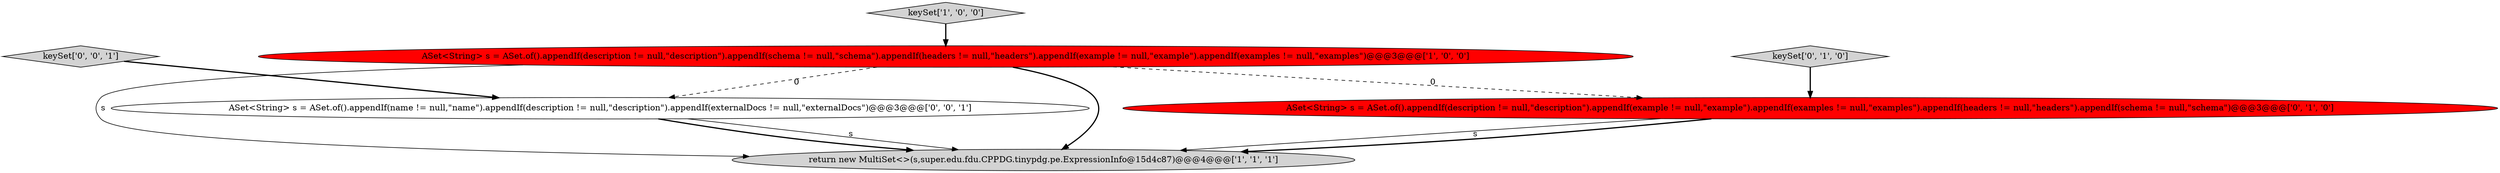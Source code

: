 digraph {
3 [style = filled, label = "keySet['0', '1', '0']", fillcolor = lightgray, shape = diamond image = "AAA0AAABBB2BBB"];
2 [style = filled, label = "ASet<String> s = ASet.of().appendIf(description != null,\"description\").appendIf(schema != null,\"schema\").appendIf(headers != null,\"headers\").appendIf(example != null,\"example\").appendIf(examples != null,\"examples\")@@@3@@@['1', '0', '0']", fillcolor = red, shape = ellipse image = "AAA1AAABBB1BBB"];
5 [style = filled, label = "keySet['0', '0', '1']", fillcolor = lightgray, shape = diamond image = "AAA0AAABBB3BBB"];
0 [style = filled, label = "return new MultiSet<>(s,super.edu.fdu.CPPDG.tinypdg.pe.ExpressionInfo@15d4c87)@@@4@@@['1', '1', '1']", fillcolor = lightgray, shape = ellipse image = "AAA0AAABBB1BBB"];
6 [style = filled, label = "ASet<String> s = ASet.of().appendIf(name != null,\"name\").appendIf(description != null,\"description\").appendIf(externalDocs != null,\"externalDocs\")@@@3@@@['0', '0', '1']", fillcolor = white, shape = ellipse image = "AAA0AAABBB3BBB"];
1 [style = filled, label = "keySet['1', '0', '0']", fillcolor = lightgray, shape = diamond image = "AAA0AAABBB1BBB"];
4 [style = filled, label = "ASet<String> s = ASet.of().appendIf(description != null,\"description\").appendIf(example != null,\"example\").appendIf(examples != null,\"examples\").appendIf(headers != null,\"headers\").appendIf(schema != null,\"schema\")@@@3@@@['0', '1', '0']", fillcolor = red, shape = ellipse image = "AAA1AAABBB2BBB"];
2->0 [style = solid, label="s"];
4->0 [style = solid, label="s"];
6->0 [style = solid, label="s"];
1->2 [style = bold, label=""];
2->0 [style = bold, label=""];
6->0 [style = bold, label=""];
5->6 [style = bold, label=""];
3->4 [style = bold, label=""];
4->0 [style = bold, label=""];
2->4 [style = dashed, label="0"];
2->6 [style = dashed, label="0"];
}
